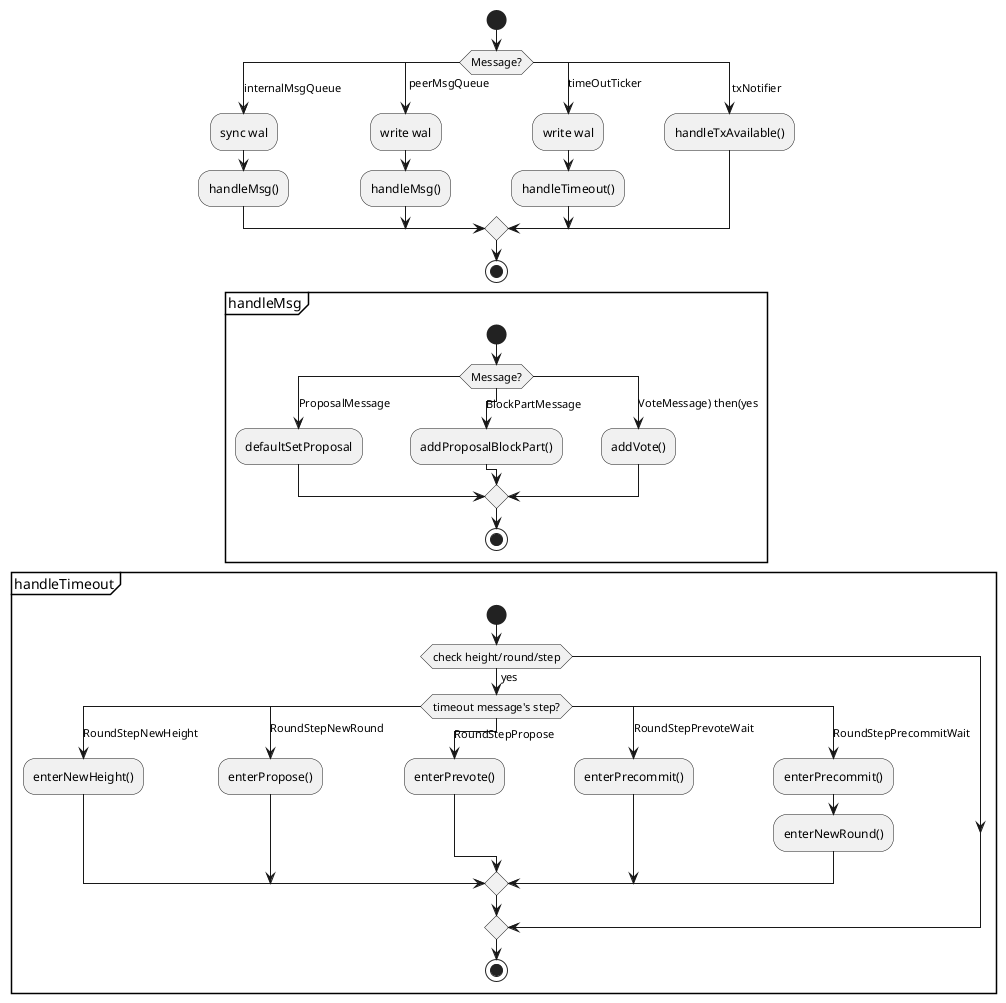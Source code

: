 @startuml
'https://plantuml.com/component-diagram
title receiveRoutine
start
@startuml
start
switch (Message?)
case (internalMsgQueue)
    :sync wal;
    :handleMsg();
case ( peerMsgQueue )
    :write wal;
    :handleMsg();
case (timeOutTicker )
    :write wal;
    :handleTimeout();
case ( txNotifier )
    :handleTxAvailable();
endswitch
stop

partition "handleMsg" {
start
switch (Message?)
case (ProposalMessage)
    :defaultSetProposal;
case (BlockPartMessage)
    :addProposalBlockPart();
case (VoteMessage) then(yes)
    :addVote();
endswitch
stop
}

partition "handleTimeout" {
start
if (check height/round/step) then(yes)
    switch (timeout message's step?)
    case (RoundStepNewHeight)
        :enterNewHeight();
    case (RoundStepNewRound)
        :enterPropose();
    case (RoundStepPropose)
        :enterPrevote();
    case (RoundStepPrevoteWait)
        :enterPrecommit();
    case (RoundStepPrecommitWait)
        :enterPrecommit();
        :enterNewRound();
    endswitch
endif
stop
}

@enduml